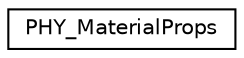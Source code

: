 digraph G
{
  edge [fontname="Helvetica",fontsize="10",labelfontname="Helvetica",labelfontsize="10"];
  node [fontname="Helvetica",fontsize="10",shape=record];
  rankdir=LR;
  Node1 [label="PHY_MaterialProps",height=0.2,width=0.4,color="black", fillcolor="white", style="filled",URL="$d7/dce/structPHY__MaterialProps.html"];
}
